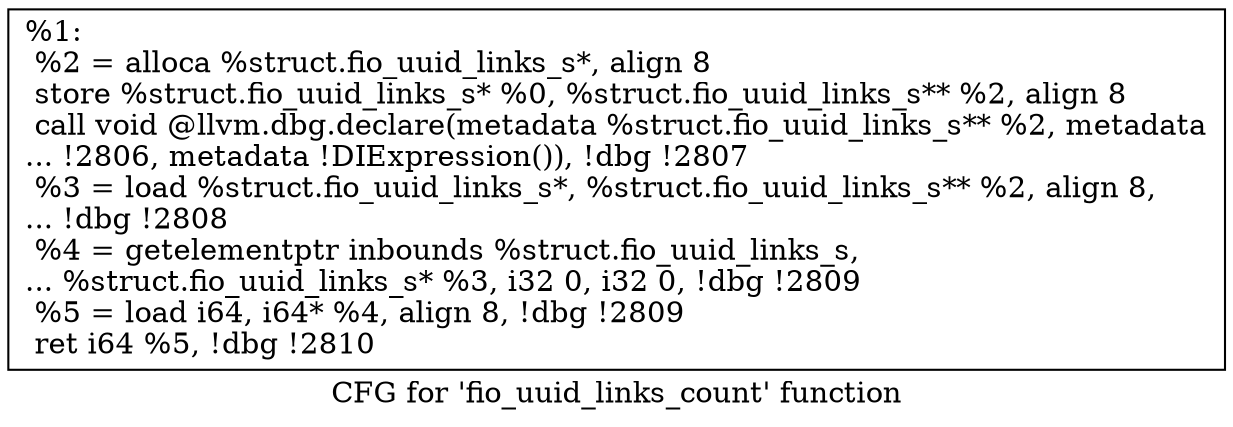 digraph "CFG for 'fio_uuid_links_count' function" {
	label="CFG for 'fio_uuid_links_count' function";

	Node0x556851417b60 [shape=record,label="{%1:\l  %2 = alloca %struct.fio_uuid_links_s*, align 8\l  store %struct.fio_uuid_links_s* %0, %struct.fio_uuid_links_s** %2, align 8\l  call void @llvm.dbg.declare(metadata %struct.fio_uuid_links_s** %2, metadata\l... !2806, metadata !DIExpression()), !dbg !2807\l  %3 = load %struct.fio_uuid_links_s*, %struct.fio_uuid_links_s** %2, align 8,\l... !dbg !2808\l  %4 = getelementptr inbounds %struct.fio_uuid_links_s,\l... %struct.fio_uuid_links_s* %3, i32 0, i32 0, !dbg !2809\l  %5 = load i64, i64* %4, align 8, !dbg !2809\l  ret i64 %5, !dbg !2810\l}"];
}
